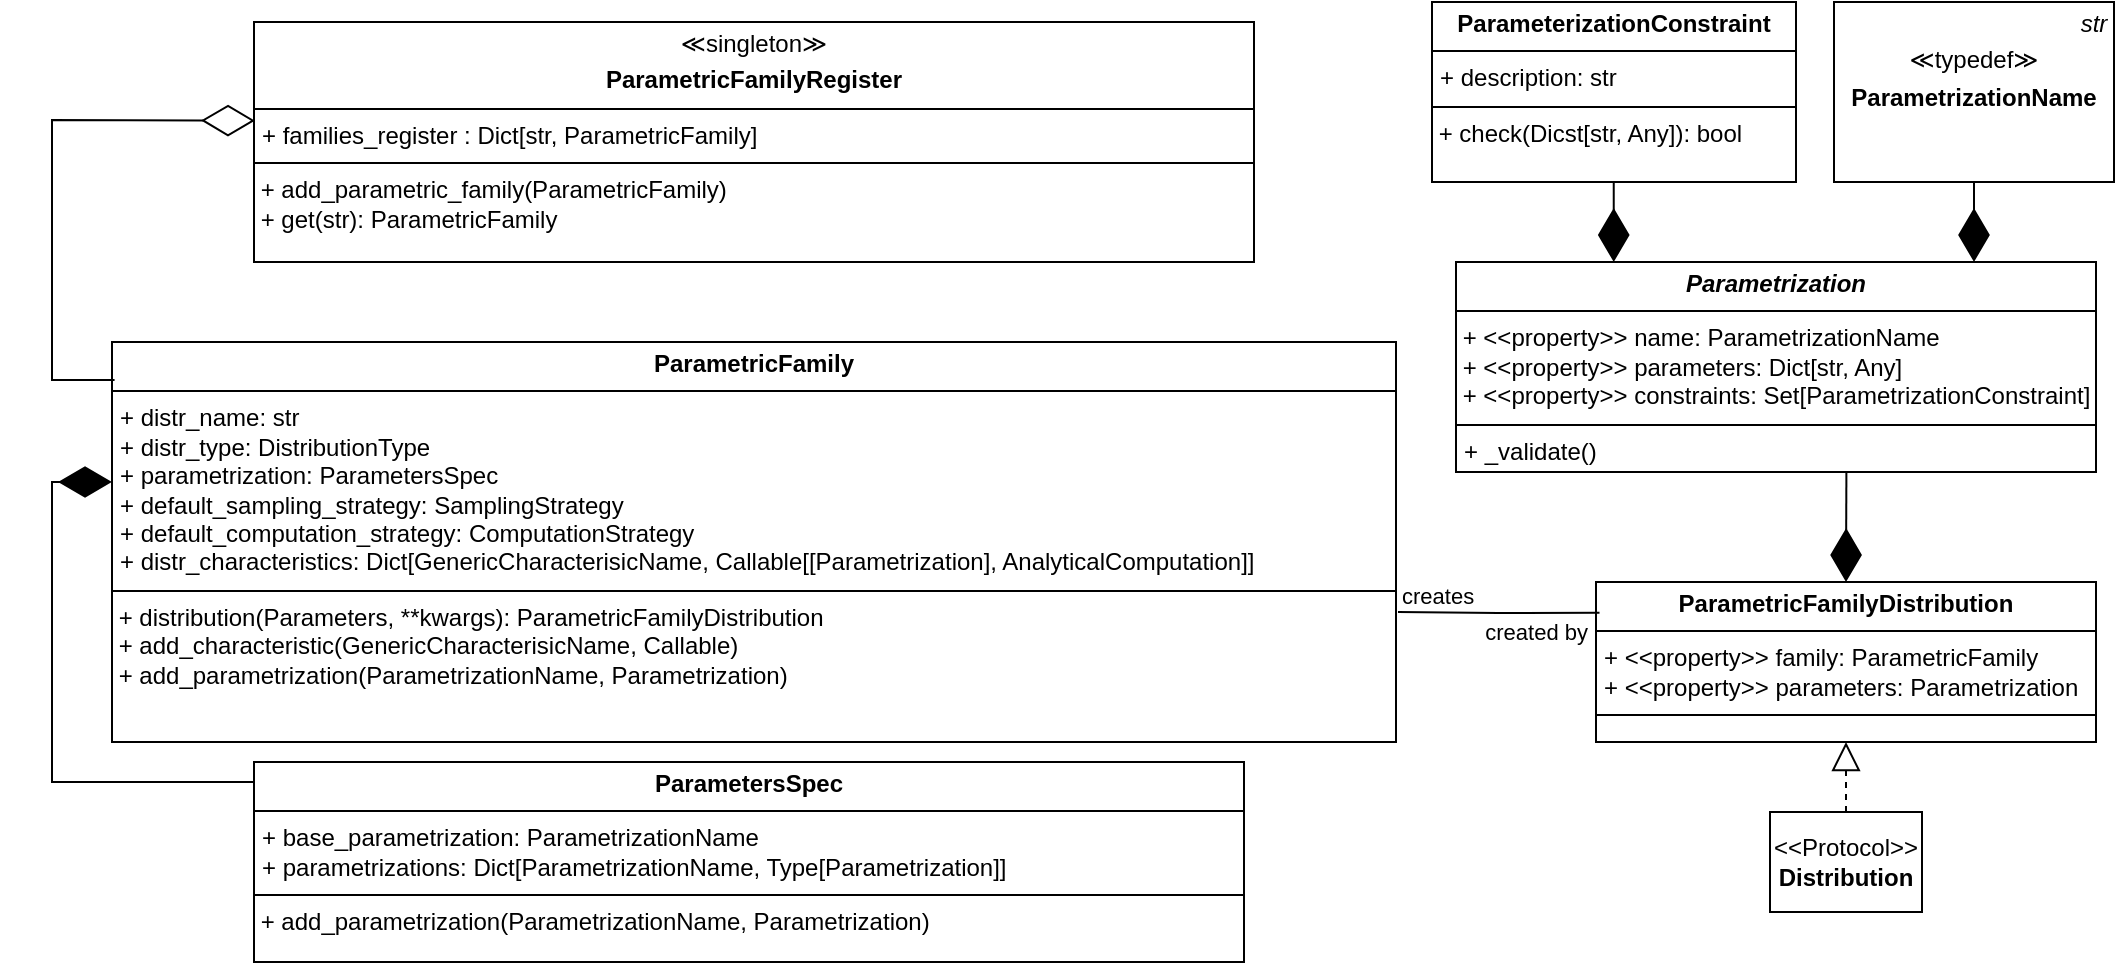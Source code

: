 <mxfile version="26.2.2">
  <diagram id="zdTVeen9bGGUc5OC5H-6" name="Class Diagram. Parametirc">
    <mxGraphModel dx="1671" dy="874" grid="0" gridSize="10" guides="1" tooltips="1" connect="1" arrows="1" fold="1" page="0" pageScale="1" pageWidth="850" pageHeight="1100" math="0" shadow="0">
      <root>
        <mxCell id="0" />
        <mxCell id="1" parent="0" />
        <mxCell id="U6YFoNA-gv7Cfr86YiHr-3" value="&lt;p style=&quot;margin:0px;margin-top:4px;text-align:center;&quot;&gt;&lt;b&gt;ParametricFamily&lt;/b&gt;&lt;/p&gt;&lt;hr size=&quot;1&quot; style=&quot;border-style:solid;&quot;&gt;&lt;p style=&quot;margin:0px;margin-left:4px;&quot;&gt;&lt;span style=&quot;background-color: transparent; color: light-dark(rgb(0, 0, 0), rgb(255, 255, 255));&quot;&gt;+ distr_name: str&lt;/span&gt;&lt;/p&gt;&lt;p style=&quot;margin:0px;margin-left:4px;&quot;&gt;+ distr_type: DistributionType&lt;span style=&quot;background-color: transparent; color: light-dark(rgb(0, 0, 0), rgb(255, 255, 255));&quot;&gt;&lt;/span&gt;&lt;/p&gt;&lt;p style=&quot;margin:0px;margin-left:4px;&quot;&gt;+ parametrization: ParametersSpec&lt;/p&gt;&lt;p style=&quot;margin:0px;margin-left:4px;&quot;&gt;+ default_sampling_strategy: SamplingStrategy&lt;/p&gt;&lt;p style=&quot;margin:0px;margin-left:4px;&quot;&gt;+ default_computation_strategy: ComputationStrategy&lt;/p&gt;&lt;p style=&quot;margin:0px;margin-left:4px;&quot;&gt;&lt;span style=&quot;background-color: transparent; color: light-dark(rgb(0, 0, 0), rgb(255, 255, 255));&quot;&gt;+ distr_characteristics: Dict[GenericCharacterisicName,&amp;nbsp;&lt;/span&gt;&lt;span style=&quot;text-align: right; background-color: transparent; color: light-dark(rgb(0, 0, 0), rgb(255, 255, 255));&quot;&gt;Callable[[Parametrization], AnalyticalComputation]&lt;/span&gt;&lt;span style=&quot;background-color: transparent; color: light-dark(rgb(0, 0, 0), rgb(255, 255, 255));&quot;&gt;]&lt;/span&gt;&lt;/p&gt;&lt;hr size=&quot;1&quot; style=&quot;border-style:solid;&quot;&gt;&amp;nbsp;+ distribution(Parameters, **kwargs): ParametricFamilyDistribution&lt;div&gt;&lt;div&gt;&amp;nbsp;+ add_characteristic(GenericCharacterisicName, Callable&lt;span style=&quot;background-color: transparent; color: light-dark(rgb(0, 0, 0), rgb(255, 255, 255));&quot;&gt;)&lt;/span&gt;&lt;/div&gt;&lt;div&gt;&lt;span style=&quot;background-color: transparent; color: light-dark(rgb(0, 0, 0), rgb(255, 255, 255));&quot;&gt;&amp;nbsp;+ add_parametrization(&lt;/span&gt;&lt;span style=&quot;background-color: transparent; color: light-dark(rgb(0, 0, 0), rgb(255, 255, 255));&quot;&gt;ParametrizationName,&amp;nbsp;&lt;/span&gt;&lt;span style=&quot;background-color: transparent; color: light-dark(rgb(0, 0, 0), rgb(255, 255, 255));&quot;&gt;Parametrization)&lt;/span&gt;&lt;/div&gt;&lt;/div&gt;&lt;div&gt;&lt;br&gt;&lt;/div&gt;" style="verticalAlign=top;align=left;overflow=fill;html=1;whiteSpace=wrap;" parent="1" vertex="1">
          <mxGeometry x="-219" y="280" width="642" height="200" as="geometry" />
        </mxCell>
        <mxCell id="U6YFoNA-gv7Cfr86YiHr-4" value="&lt;p style=&quot;margin:0px;margin-top:4px;text-align:center;&quot;&gt;≪singleton≫&lt;/p&gt;&lt;p style=&quot;margin:0px;margin-top:4px;text-align:center;&quot;&gt;&lt;b&gt;ParametricFamilyRegister&lt;/b&gt;&lt;/p&gt;&lt;hr size=&quot;1&quot; style=&quot;border-style:solid;&quot;&gt;&lt;p style=&quot;margin:0px;margin-left:4px;&quot;&gt;+ families_register : Dict[str,&amp;nbsp;ParametricFamily]&lt;/p&gt;&lt;hr size=&quot;1&quot; style=&quot;border-style:solid;&quot;&gt;&lt;div&gt;&amp;nbsp;+ add_parametric_family(ParametricFamily)&lt;/div&gt;&lt;div&gt;&amp;nbsp;+ get(str):&amp;nbsp;&lt;span style=&quot;background-color: transparent; color: light-dark(rgb(0, 0, 0), rgb(255, 255, 255));&quot;&gt;ParametricFamily&lt;/span&gt;&lt;/div&gt;&lt;div&gt;&lt;br&gt;&lt;/div&gt;&lt;div&gt;&lt;br&gt;&lt;/div&gt;" style="verticalAlign=top;align=left;overflow=fill;html=1;whiteSpace=wrap;" parent="1" vertex="1">
          <mxGeometry x="-148" y="120" width="500" height="120" as="geometry" />
        </mxCell>
        <mxCell id="U6YFoNA-gv7Cfr86YiHr-7" value="&lt;p style=&quot;margin:0px;margin-top:4px;text-align:center;&quot;&gt;&lt;b&gt;ParametricFamilyDistribution&lt;/b&gt;&lt;/p&gt;&lt;hr size=&quot;1&quot; style=&quot;border-style:solid;&quot;&gt;&lt;p style=&quot;margin:0px;margin-left:4px;&quot;&gt;&lt;span style=&quot;background-color: transparent; color: light-dark(rgb(0, 0, 0), rgb(255, 255, 255));&quot;&gt;+ &amp;lt;&amp;lt;property&amp;gt;&amp;gt; family: ParametricFamily&lt;/span&gt;&lt;/p&gt;&lt;p style=&quot;margin:0px;margin-left:4px;&quot;&gt;&lt;span style=&quot;background-color: transparent; color: light-dark(rgb(0, 0, 0), rgb(255, 255, 255));&quot;&gt;+ &amp;lt;&amp;lt;property&amp;gt;&amp;gt; parameters: Parametrization&lt;/span&gt;&lt;/p&gt;&lt;hr size=&quot;1&quot; style=&quot;border-style:solid;&quot;&gt;&lt;div&gt;&lt;br&gt;&lt;/div&gt;" style="verticalAlign=top;align=left;overflow=fill;html=1;whiteSpace=wrap;" parent="1" vertex="1">
          <mxGeometry x="523" y="400" width="250" height="80" as="geometry" />
        </mxCell>
        <mxCell id="U6YFoNA-gv7Cfr86YiHr-10" value="" style="ellipse;whiteSpace=wrap;html=1;align=center;aspect=fixed;fillColor=none;strokeColor=none;resizable=0;perimeter=centerPerimeter;rotatable=0;allowArrows=0;points=[];outlineConnect=1;" parent="1" vertex="1">
          <mxGeometry x="707" y="139" width="10" height="10" as="geometry" />
        </mxCell>
        <mxCell id="U6YFoNA-gv7Cfr86YiHr-11" value="&amp;lt;&amp;lt;Protocol&amp;gt;&amp;gt;&lt;br&gt;&lt;b&gt;Distribution&lt;/b&gt;" style="html=1;whiteSpace=wrap;" parent="1" vertex="1">
          <mxGeometry x="610" y="515" width="76" height="50" as="geometry" />
        </mxCell>
        <mxCell id="U6YFoNA-gv7Cfr86YiHr-13" value="&lt;p style=&quot;margin:0px;margin-top:4px;text-align:center;&quot;&gt;&lt;b&gt;ParametersSpec&lt;/b&gt;&lt;/p&gt;&lt;hr size=&quot;1&quot; style=&quot;border-style:solid;&quot;&gt;&lt;p style=&quot;margin:0px;margin-left:4px;&quot;&gt;&lt;span style=&quot;background-color: transparent; color: light-dark(rgb(0, 0, 0), rgb(255, 255, 255));&quot;&gt;+ base_parametrization: ParametrizationName&lt;/span&gt;&lt;/p&gt;&lt;p style=&quot;margin:0px;margin-left:4px;&quot;&gt;+ parametrizations: Dict[ParametrizationName, Type[Parametrization]]&lt;/p&gt;&lt;hr size=&quot;1&quot; style=&quot;border-style:solid;&quot;&gt;&lt;div&gt;&lt;div&gt;&lt;span style=&quot;background-color: transparent; color: light-dark(rgb(0, 0, 0), rgb(255, 255, 255));&quot;&gt;&amp;nbsp;+ add_parametrization(&lt;/span&gt;&lt;span style=&quot;background-color: transparent; color: light-dark(rgb(0, 0, 0), rgb(255, 255, 255));&quot;&gt;ParametrizationName,&amp;nbsp;&lt;/span&gt;&lt;span style=&quot;background-color: transparent; color: light-dark(rgb(0, 0, 0), rgb(255, 255, 255));&quot;&gt;Parametrization)&lt;/span&gt;&lt;/div&gt;&lt;/div&gt;&lt;div&gt;&lt;br&gt;&lt;/div&gt;" style="verticalAlign=top;align=left;overflow=fill;html=1;whiteSpace=wrap;" parent="1" vertex="1">
          <mxGeometry x="-148" y="490" width="495" height="100" as="geometry" />
        </mxCell>
        <mxCell id="U6YFoNA-gv7Cfr86YiHr-15" value="&lt;p style=&quot;text-align: right; margin: 4px 0px 0px;&quot;&gt;&lt;i&gt;str&lt;/i&gt;&lt;i style=&quot;background-color: transparent; color: light-dark(rgb(0, 0, 0), rgb(255, 255, 255));&quot;&gt;&amp;nbsp;&lt;/i&gt;&lt;/p&gt;&lt;p style=&quot;margin:0px;margin-top:4px;text-align:center;&quot;&gt;&lt;span style=&quot;background-color: transparent; color: light-dark(rgb(0, 0, 0), rgb(255, 255, 255));&quot;&gt;≪typedef≫&lt;/span&gt;&lt;/p&gt;&lt;p style=&quot;margin:0px;margin-top:4px;text-align:center;&quot;&gt;&lt;span style=&quot;text-align: left;&quot;&gt;&lt;b&gt;ParametrizationName&lt;/b&gt;&lt;/span&gt;&lt;/p&gt;&lt;div&gt;&lt;br&gt;&lt;/div&gt;" style="verticalAlign=top;align=left;overflow=fill;html=1;whiteSpace=wrap;" parent="1" vertex="1">
          <mxGeometry x="642" y="110" width="140" height="90" as="geometry" />
        </mxCell>
        <mxCell id="U6YFoNA-gv7Cfr86YiHr-17" value="&lt;p style=&quot;margin: 4px 0px 0px; text-align: center;&quot;&gt;&lt;b&gt;&lt;i&gt;Parametrization&lt;/i&gt;&lt;/b&gt;&lt;/p&gt;&lt;hr style=&quot;border-style: solid;&quot; size=&quot;1&quot;&gt;&lt;div&gt;&amp;nbsp;+ &amp;lt;&amp;lt;property&amp;gt;&amp;gt; name: ParametrizationName&lt;/div&gt;&lt;div&gt;&amp;nbsp;+ &amp;lt;&amp;lt;property&amp;gt;&amp;gt; parameters: Dict[str, Any]&lt;/div&gt;&lt;div&gt;&amp;nbsp;+ &amp;lt;&amp;lt;property&amp;gt;&amp;gt; constraints: Set[ParametrizationConstraint]&lt;/div&gt;&lt;hr size=&quot;1&quot; style=&quot;border-style:solid;&quot;&gt;&lt;p style=&quot;margin:0px;margin-left:4px;&quot;&gt;+ _validate()&lt;/p&gt;" style="verticalAlign=top;align=left;overflow=fill;html=1;whiteSpace=wrap;" parent="1" vertex="1">
          <mxGeometry x="453" y="240" width="320" height="105" as="geometry" />
        </mxCell>
        <mxCell id="U6YFoNA-gv7Cfr86YiHr-18" value="&lt;p style=&quot;margin:0px;margin-top:4px;text-align:center;&quot;&gt;&lt;b&gt;ParameterizationConstraint&lt;/b&gt;&lt;/p&gt;&lt;hr size=&quot;1&quot; style=&quot;border-style:solid;&quot;&gt;&lt;p style=&quot;margin:0px;margin-left:4px;&quot;&gt;&lt;span style=&quot;background-color: transparent; color: light-dark(rgb(0, 0, 0), rgb(255, 255, 255));&quot;&gt;+ description: str&lt;/span&gt;&lt;/p&gt;&lt;hr size=&quot;1&quot; style=&quot;border-style:solid;&quot;&gt;&lt;div&gt;&lt;div&gt;&amp;nbsp;+ check(Dicst[str, Any]): bool&lt;/div&gt;&lt;/div&gt;" style="verticalAlign=top;align=left;overflow=fill;html=1;whiteSpace=wrap;" parent="1" vertex="1">
          <mxGeometry x="441" y="110" width="182" height="90" as="geometry" />
        </mxCell>
        <mxCell id="SeVK0lSRUfz3fqMAQHC1-2" value="" style="endArrow=diamondThin;endFill=1;endSize=24;html=1;rounded=0;exitX=0;exitY=0.1;exitDx=0;exitDy=0;exitPerimeter=0;" edge="1" parent="1" source="U6YFoNA-gv7Cfr86YiHr-13">
          <mxGeometry width="160" relative="1" as="geometry">
            <mxPoint x="-239" y="540" as="sourcePoint" />
            <mxPoint x="-219" y="350" as="targetPoint" />
            <Array as="points">
              <mxPoint x="-249" y="500" />
              <mxPoint x="-249" y="350" />
            </Array>
          </mxGeometry>
        </mxCell>
        <mxCell id="SeVK0lSRUfz3fqMAQHC1-4" value="" style="endArrow=diamondThin;endFill=0;endSize=24;html=1;rounded=0;exitX=0.002;exitY=0.095;exitDx=0;exitDy=0;exitPerimeter=0;entryX=0.001;entryY=0.411;entryDx=0;entryDy=0;entryPerimeter=0;" edge="1" parent="1" source="U6YFoNA-gv7Cfr86YiHr-3" target="U6YFoNA-gv7Cfr86YiHr-4">
          <mxGeometry width="160" relative="1" as="geometry">
            <mxPoint x="-379" y="169" as="sourcePoint" />
            <mxPoint x="-219" y="169" as="targetPoint" />
            <Array as="points">
              <mxPoint x="-249" y="299" />
              <mxPoint x="-249" y="169" />
            </Array>
          </mxGeometry>
        </mxCell>
        <mxCell id="SeVK0lSRUfz3fqMAQHC1-5" value="" style="endArrow=diamondThin;endFill=1;endSize=24;html=1;rounded=0;exitX=0.5;exitY=1;exitDx=0;exitDy=0;" edge="1" parent="1" source="U6YFoNA-gv7Cfr86YiHr-15">
          <mxGeometry width="160" relative="1" as="geometry">
            <mxPoint x="547" y="230" as="sourcePoint" />
            <mxPoint x="712" y="240" as="targetPoint" />
          </mxGeometry>
        </mxCell>
        <mxCell id="SeVK0lSRUfz3fqMAQHC1-6" value="" style="endArrow=diamondThin;endFill=1;endSize=24;html=1;rounded=0;exitX=0.5;exitY=1;exitDx=0;exitDy=0;" edge="1" parent="1">
          <mxGeometry width="160" relative="1" as="geometry">
            <mxPoint x="531.87" y="200" as="sourcePoint" />
            <mxPoint x="531.87" y="240" as="targetPoint" />
          </mxGeometry>
        </mxCell>
        <mxCell id="SeVK0lSRUfz3fqMAQHC1-7" value="" style="endArrow=diamondThin;endFill=1;endSize=24;html=1;rounded=0;entryX=0.5;entryY=0;entryDx=0;entryDy=0;exitX=0.61;exitY=1.002;exitDx=0;exitDy=0;exitPerimeter=0;" edge="1" parent="1" source="U6YFoNA-gv7Cfr86YiHr-17" target="U6YFoNA-gv7Cfr86YiHr-7">
          <mxGeometry width="160" relative="1" as="geometry">
            <mxPoint x="648" y="350" as="sourcePoint" />
            <mxPoint x="577.62" y="385" as="targetPoint" />
          </mxGeometry>
        </mxCell>
        <mxCell id="SeVK0lSRUfz3fqMAQHC1-8" value="" style="endArrow=none;html=1;edgeStyle=orthogonalEdgeStyle;rounded=0;entryX=0.007;entryY=0.192;entryDx=0;entryDy=0;entryPerimeter=0;" edge="1" parent="1" target="U6YFoNA-gv7Cfr86YiHr-7">
          <mxGeometry relative="1" as="geometry">
            <mxPoint x="424" y="415" as="sourcePoint" />
            <mxPoint x="466" y="450" as="targetPoint" />
          </mxGeometry>
        </mxCell>
        <mxCell id="SeVK0lSRUfz3fqMAQHC1-9" value="creates" style="edgeLabel;resizable=0;html=1;align=left;verticalAlign=bottom;" connectable="0" vertex="1" parent="SeVK0lSRUfz3fqMAQHC1-8">
          <mxGeometry x="-1" relative="1" as="geometry" />
        </mxCell>
        <mxCell id="SeVK0lSRUfz3fqMAQHC1-10" value="created by" style="edgeLabel;resizable=0;html=1;align=right;verticalAlign=bottom;" connectable="0" vertex="1" parent="SeVK0lSRUfz3fqMAQHC1-8">
          <mxGeometry x="1" relative="1" as="geometry">
            <mxPoint x="-5" y="18" as="offset" />
          </mxGeometry>
        </mxCell>
        <mxCell id="SeVK0lSRUfz3fqMAQHC1-12" value="" style="endArrow=block;dashed=1;endFill=0;endSize=12;html=1;rounded=0;exitX=0.5;exitY=0;exitDx=0;exitDy=0;entryX=0.5;entryY=1;entryDx=0;entryDy=0;" edge="1" parent="1" source="U6YFoNA-gv7Cfr86YiHr-11" target="U6YFoNA-gv7Cfr86YiHr-7">
          <mxGeometry width="160" relative="1" as="geometry">
            <mxPoint x="494" y="480" as="sourcePoint" />
            <mxPoint x="654" y="480" as="targetPoint" />
          </mxGeometry>
        </mxCell>
      </root>
    </mxGraphModel>
  </diagram>
</mxfile>

